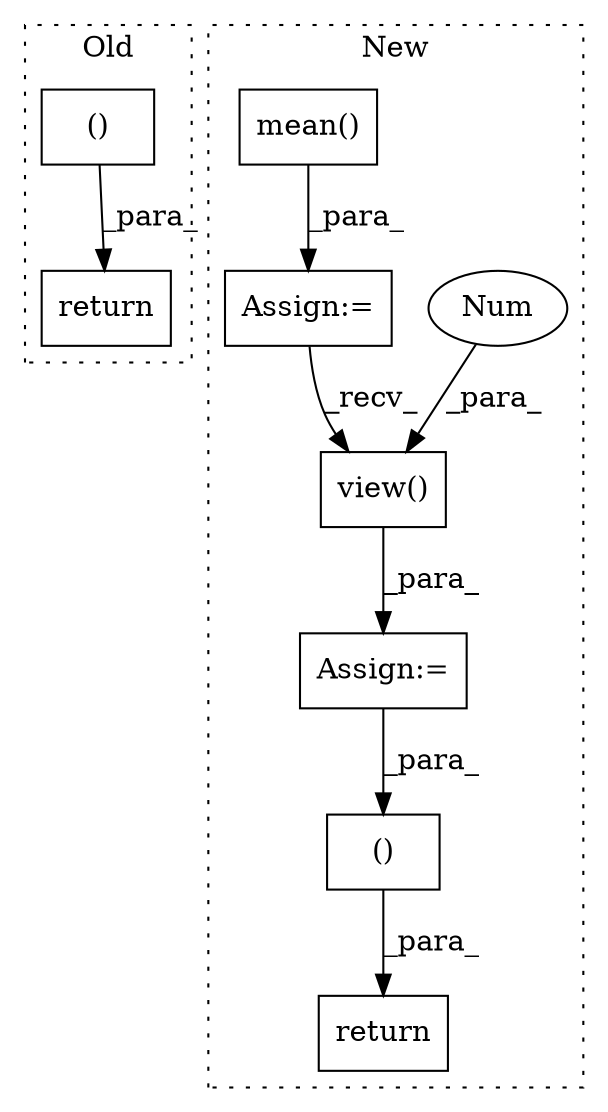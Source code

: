 digraph G {
subgraph cluster0 {
1 [label="()" a="54" s="60301" l="8" shape="box"];
5 [label="return" a="93" s="60287" l="7" shape="box"];
label = "Old";
style="dotted";
}
subgraph cluster1 {
2 [label="view()" a="75" s="60833,60857" l="17,1" shape="box"];
3 [label="Num" a="76" s="60856" l="1" shape="ellipse"];
4 [label="Assign:=" a="68" s="60830" l="3" shape="box"];
6 [label="return" a="93" s="60906" l="7" shape="box"];
7 [label="()" a="54" s="60920" l="21" shape="box"];
8 [label="Assign:=" a="68" s="60492" l="3" shape="box"];
9 [label="mean()" a="75" s="60495,60513" l="11,9" shape="box"];
label = "New";
style="dotted";
}
1 -> 5 [label="_para_"];
2 -> 4 [label="_para_"];
3 -> 2 [label="_para_"];
4 -> 7 [label="_para_"];
7 -> 6 [label="_para_"];
8 -> 2 [label="_recv_"];
9 -> 8 [label="_para_"];
}